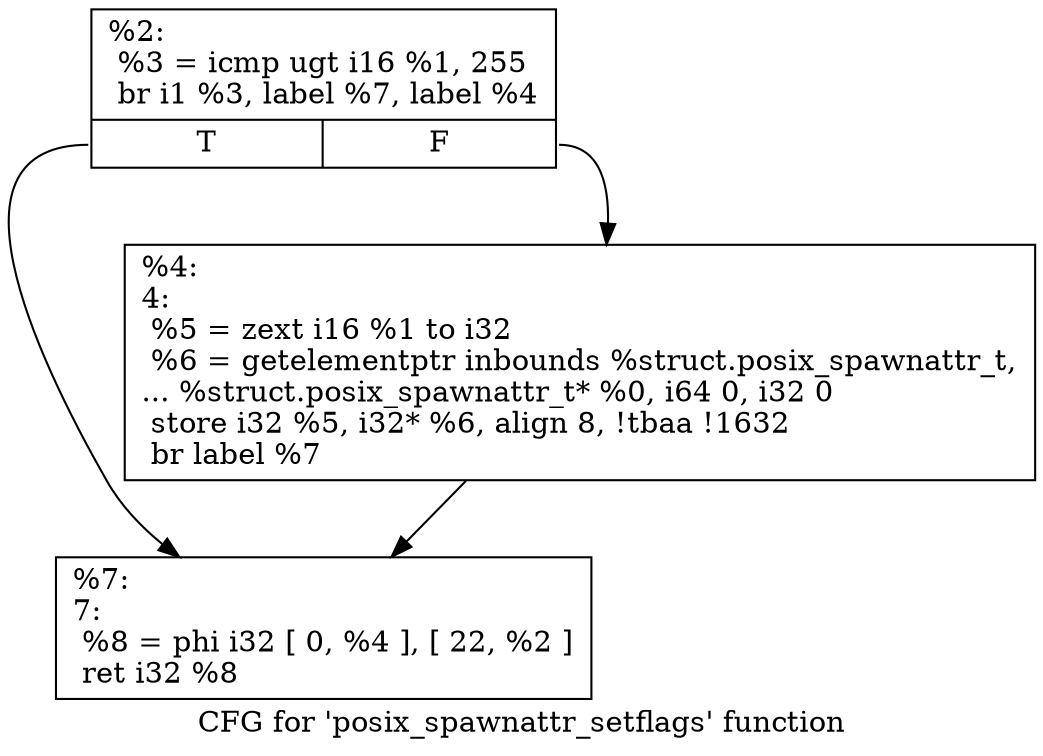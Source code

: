 digraph "CFG for 'posix_spawnattr_setflags' function" {
	label="CFG for 'posix_spawnattr_setflags' function";

	Node0x1b80630 [shape=record,label="{%2:\l  %3 = icmp ugt i16 %1, 255\l  br i1 %3, label %7, label %4\l|{<s0>T|<s1>F}}"];
	Node0x1b80630:s0 -> Node0x1b80730;
	Node0x1b80630:s1 -> Node0x1b806e0;
	Node0x1b806e0 [shape=record,label="{%4:\l4:                                                \l  %5 = zext i16 %1 to i32\l  %6 = getelementptr inbounds %struct.posix_spawnattr_t,\l... %struct.posix_spawnattr_t* %0, i64 0, i32 0\l  store i32 %5, i32* %6, align 8, !tbaa !1632\l  br label %7\l}"];
	Node0x1b806e0 -> Node0x1b80730;
	Node0x1b80730 [shape=record,label="{%7:\l7:                                                \l  %8 = phi i32 [ 0, %4 ], [ 22, %2 ]\l  ret i32 %8\l}"];
}
